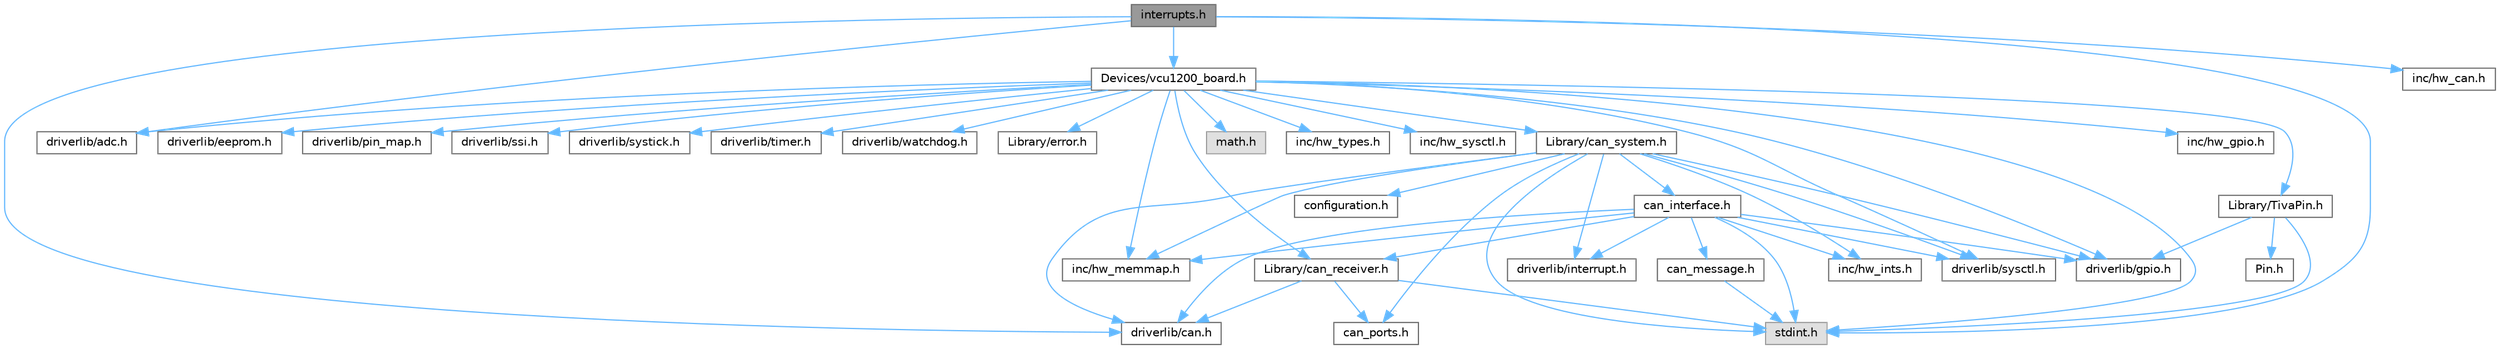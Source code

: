 digraph "interrupts.h"
{
 // LATEX_PDF_SIZE
  bgcolor="transparent";
  edge [fontname=Helvetica,fontsize=10,labelfontname=Helvetica,labelfontsize=10];
  node [fontname=Helvetica,fontsize=10,shape=box,height=0.2,width=0.4];
  Node1 [label="interrupts.h",height=0.2,width=0.4,color="gray40", fillcolor="grey60", style="filled", fontcolor="black",tooltip=" "];
  Node1 -> Node2 [color="steelblue1",style="solid"];
  Node2 [label="stdint.h",height=0.2,width=0.4,color="grey60", fillcolor="#E0E0E0", style="filled",tooltip=" "];
  Node1 -> Node3 [color="steelblue1",style="solid"];
  Node3 [label="inc/hw_can.h",height=0.2,width=0.4,color="grey40", fillcolor="white", style="filled",URL="$hw__can_8h.html",tooltip=" "];
  Node1 -> Node4 [color="steelblue1",style="solid"];
  Node4 [label="driverlib/adc.h",height=0.2,width=0.4,color="grey40", fillcolor="white", style="filled",URL="$adc_8h.html",tooltip=" "];
  Node1 -> Node5 [color="steelblue1",style="solid"];
  Node5 [label="driverlib/can.h",height=0.2,width=0.4,color="grey40", fillcolor="white", style="filled",URL="$can_8h.html",tooltip=" "];
  Node1 -> Node6 [color="steelblue1",style="solid"];
  Node6 [label="Devices/vcu1200_board.h",height=0.2,width=0.4,color="grey40", fillcolor="white", style="filled",URL="$vcu1200__board_8h.html",tooltip=" "];
  Node6 -> Node2 [color="steelblue1",style="solid"];
  Node6 -> Node7 [color="steelblue1",style="solid"];
  Node7 [label="math.h",height=0.2,width=0.4,color="grey60", fillcolor="#E0E0E0", style="filled",tooltip=" "];
  Node6 -> Node8 [color="steelblue1",style="solid"];
  Node8 [label="inc/hw_types.h",height=0.2,width=0.4,color="grey40", fillcolor="white", style="filled",URL="$hw__types_8h.html",tooltip=" "];
  Node6 -> Node9 [color="steelblue1",style="solid"];
  Node9 [label="inc/hw_sysctl.h",height=0.2,width=0.4,color="grey40", fillcolor="white", style="filled",URL="$hw__sysctl_8h.html",tooltip=" "];
  Node6 -> Node10 [color="steelblue1",style="solid"];
  Node10 [label="inc/hw_memmap.h",height=0.2,width=0.4,color="grey40", fillcolor="white", style="filled",URL="$hw__memmap_8h.html",tooltip=" "];
  Node6 -> Node11 [color="steelblue1",style="solid"];
  Node11 [label="inc/hw_gpio.h",height=0.2,width=0.4,color="grey40", fillcolor="white", style="filled",URL="$hw__gpio_8h.html",tooltip=" "];
  Node6 -> Node4 [color="steelblue1",style="solid"];
  Node6 -> Node12 [color="steelblue1",style="solid"];
  Node12 [label="driverlib/eeprom.h",height=0.2,width=0.4,color="grey40", fillcolor="white", style="filled",URL="$eeprom_8h.html",tooltip=" "];
  Node6 -> Node13 [color="steelblue1",style="solid"];
  Node13 [label="driverlib/gpio.h",height=0.2,width=0.4,color="grey40", fillcolor="white", style="filled",URL="$gpio_8h.html",tooltip=" "];
  Node6 -> Node14 [color="steelblue1",style="solid"];
  Node14 [label="driverlib/pin_map.h",height=0.2,width=0.4,color="grey40", fillcolor="white", style="filled",URL="$pin__map_8h.html",tooltip=" "];
  Node6 -> Node15 [color="steelblue1",style="solid"];
  Node15 [label="driverlib/ssi.h",height=0.2,width=0.4,color="grey40", fillcolor="white", style="filled",URL="$ssi_8h.html",tooltip=" "];
  Node6 -> Node16 [color="steelblue1",style="solid"];
  Node16 [label="driverlib/sysctl.h",height=0.2,width=0.4,color="grey40", fillcolor="white", style="filled",URL="$sysctl_8h.html",tooltip=" "];
  Node6 -> Node17 [color="steelblue1",style="solid"];
  Node17 [label="driverlib/systick.h",height=0.2,width=0.4,color="grey40", fillcolor="white", style="filled",URL="$systick_8h.html",tooltip=" "];
  Node6 -> Node18 [color="steelblue1",style="solid"];
  Node18 [label="driverlib/timer.h",height=0.2,width=0.4,color="grey40", fillcolor="white", style="filled",URL="$timer_8h.html",tooltip=" "];
  Node6 -> Node19 [color="steelblue1",style="solid"];
  Node19 [label="driverlib/watchdog.h",height=0.2,width=0.4,color="grey40", fillcolor="white", style="filled",URL="$watchdog_8h.html",tooltip=" "];
  Node6 -> Node20 [color="steelblue1",style="solid"];
  Node20 [label="Library/can_receiver.h",height=0.2,width=0.4,color="grey40", fillcolor="white", style="filled",URL="$can__receiver_8h.html",tooltip=" "];
  Node20 -> Node2 [color="steelblue1",style="solid"];
  Node20 -> Node5 [color="steelblue1",style="solid"];
  Node20 -> Node21 [color="steelblue1",style="solid"];
  Node21 [label="can_ports.h",height=0.2,width=0.4,color="grey40", fillcolor="white", style="filled",URL="$can__ports_8h.html",tooltip=" "];
  Node6 -> Node22 [color="steelblue1",style="solid"];
  Node22 [label="Library/can_system.h",height=0.2,width=0.4,color="grey40", fillcolor="white", style="filled",URL="$can__system_8h.html",tooltip=" "];
  Node22 -> Node2 [color="steelblue1",style="solid"];
  Node22 -> Node23 [color="steelblue1",style="solid"];
  Node23 [label="inc/hw_ints.h",height=0.2,width=0.4,color="grey40", fillcolor="white", style="filled",URL="$hw__ints_8h.html",tooltip=" "];
  Node22 -> Node10 [color="steelblue1",style="solid"];
  Node22 -> Node5 [color="steelblue1",style="solid"];
  Node22 -> Node13 [color="steelblue1",style="solid"];
  Node22 -> Node24 [color="steelblue1",style="solid"];
  Node24 [label="driverlib/interrupt.h",height=0.2,width=0.4,color="grey40", fillcolor="white", style="filled",URL="$interrupt_8h.html",tooltip=" "];
  Node22 -> Node16 [color="steelblue1",style="solid"];
  Node22 -> Node25 [color="steelblue1",style="solid"];
  Node25 [label="can_interface.h",height=0.2,width=0.4,color="grey40", fillcolor="white", style="filled",URL="$can__interface_8h.html",tooltip=" "];
  Node25 -> Node2 [color="steelblue1",style="solid"];
  Node25 -> Node23 [color="steelblue1",style="solid"];
  Node25 -> Node10 [color="steelblue1",style="solid"];
  Node25 -> Node5 [color="steelblue1",style="solid"];
  Node25 -> Node13 [color="steelblue1",style="solid"];
  Node25 -> Node24 [color="steelblue1",style="solid"];
  Node25 -> Node16 [color="steelblue1",style="solid"];
  Node25 -> Node26 [color="steelblue1",style="solid"];
  Node26 [label="can_message.h",height=0.2,width=0.4,color="grey40", fillcolor="white", style="filled",URL="$can__message_8h.html",tooltip=" "];
  Node26 -> Node2 [color="steelblue1",style="solid"];
  Node25 -> Node20 [color="steelblue1",style="solid"];
  Node22 -> Node21 [color="steelblue1",style="solid"];
  Node22 -> Node27 [color="steelblue1",style="solid"];
  Node27 [label="configuration.h",height=0.2,width=0.4,color="grey40", fillcolor="white", style="filled",URL="$configuration_8h.html",tooltip=" "];
  Node6 -> Node28 [color="steelblue1",style="solid"];
  Node28 [label="Library/error.h",height=0.2,width=0.4,color="grey40", fillcolor="white", style="filled",URL="$error_8h.html",tooltip=" "];
  Node6 -> Node29 [color="steelblue1",style="solid"];
  Node29 [label="Library/TivaPin.h",height=0.2,width=0.4,color="grey40", fillcolor="white", style="filled",URL="$_tiva_pin_8h.html",tooltip=" "];
  Node29 -> Node2 [color="steelblue1",style="solid"];
  Node29 -> Node13 [color="steelblue1",style="solid"];
  Node29 -> Node30 [color="steelblue1",style="solid"];
  Node30 [label="Pin.h",height=0.2,width=0.4,color="grey40", fillcolor="white", style="filled",URL="$_pin_8h.html",tooltip=" "];
}
